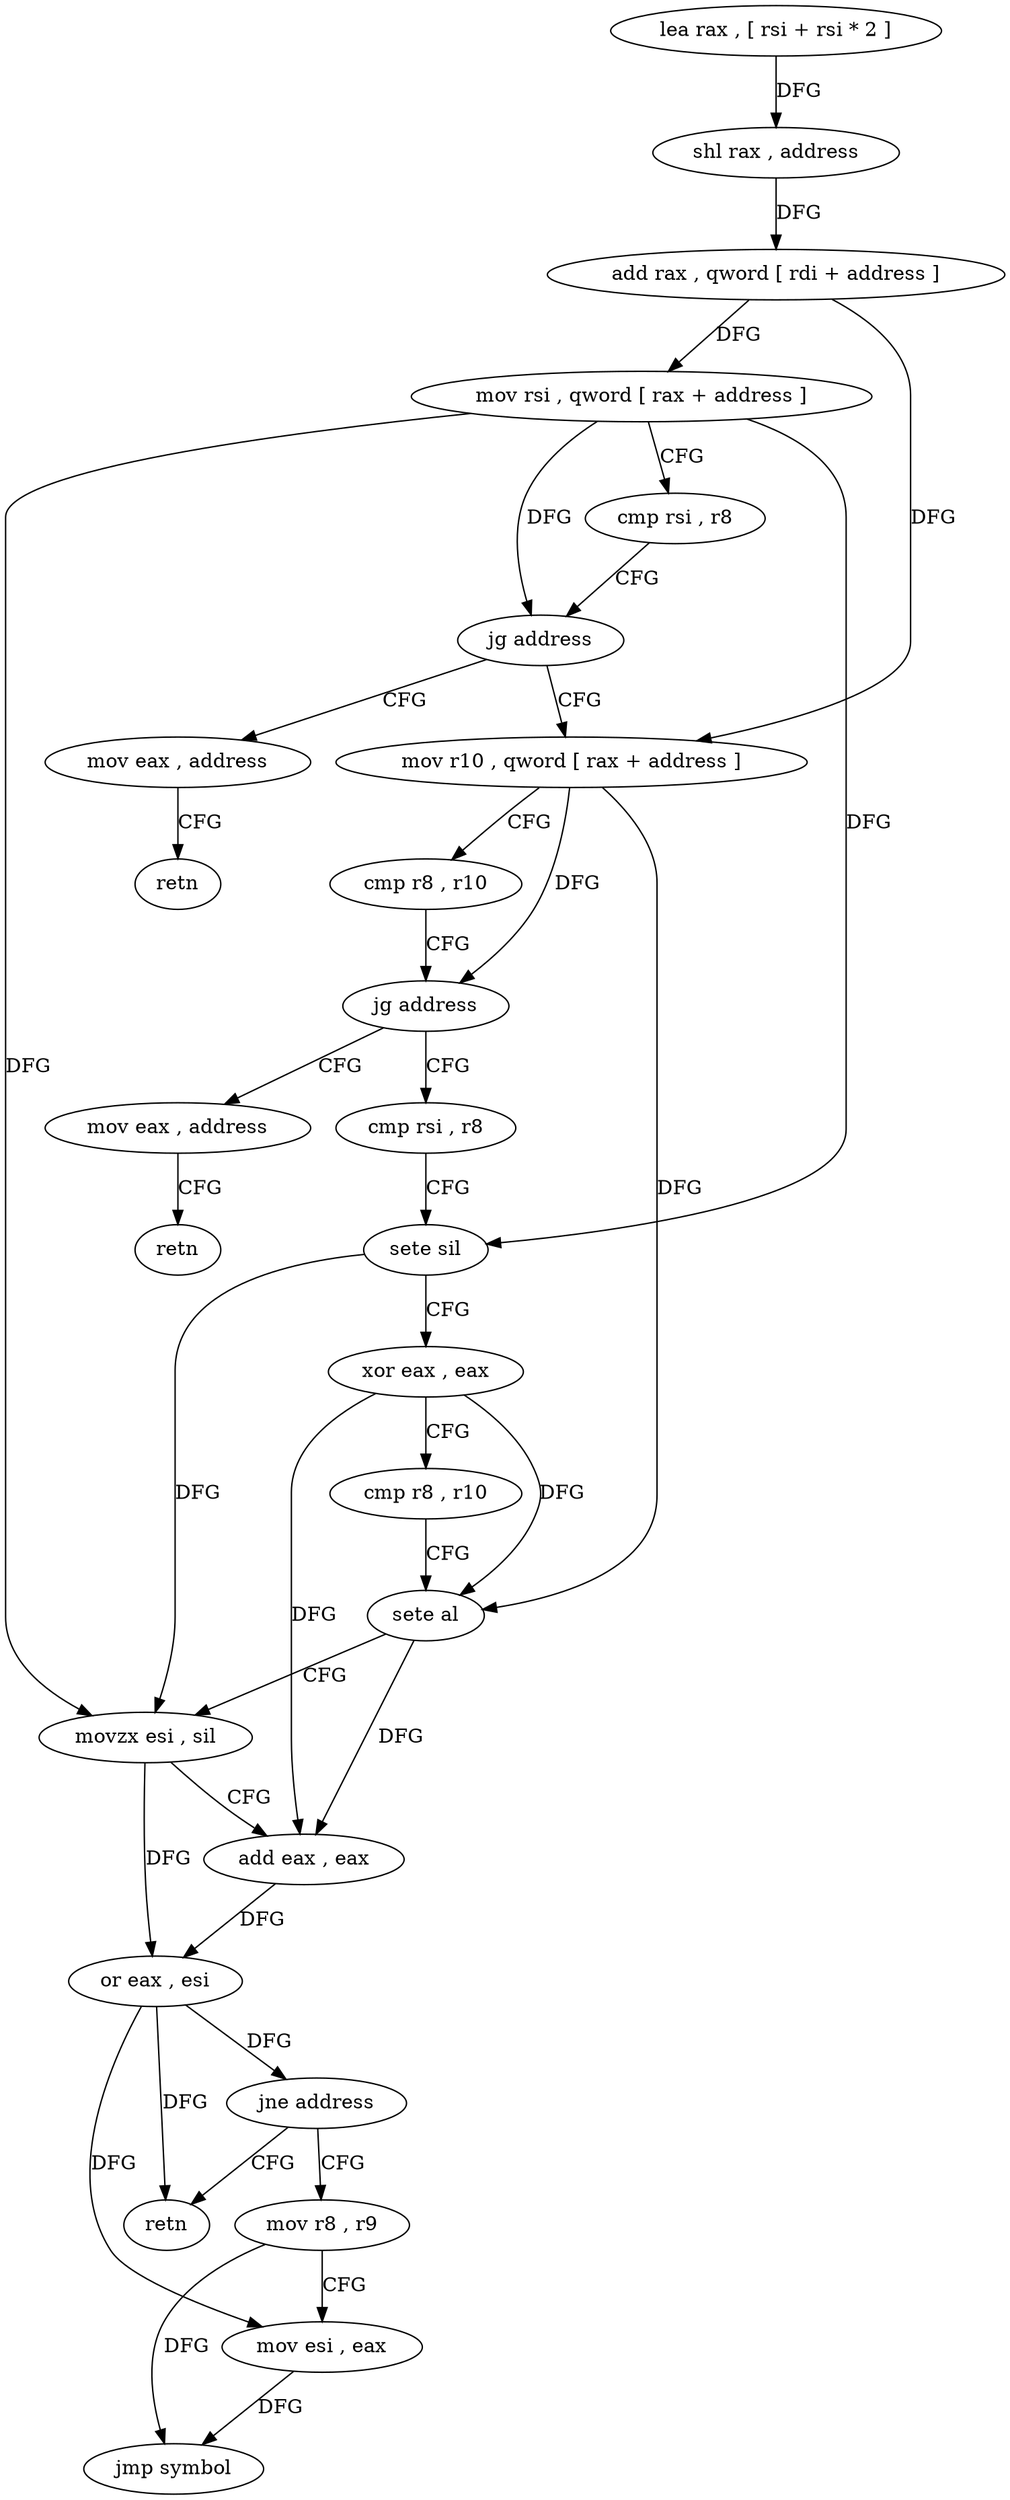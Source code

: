 digraph "func" {
"4322320" [label = "lea rax , [ rsi + rsi * 2 ]" ]
"4322324" [label = "shl rax , address" ]
"4322328" [label = "add rax , qword [ rdi + address ]" ]
"4322335" [label = "mov rsi , qword [ rax + address ]" ]
"4322339" [label = "cmp rsi , r8" ]
"4322342" [label = "jg address" ]
"4322416" [label = "mov eax , address" ]
"4322344" [label = "mov r10 , qword [ rax + address ]" ]
"4322421" [label = "retn" ]
"4322348" [label = "cmp r8 , r10" ]
"4322351" [label = "jg address" ]
"4322400" [label = "mov eax , address" ]
"4322353" [label = "cmp rsi , r8" ]
"4322405" [label = "retn" ]
"4322356" [label = "sete sil" ]
"4322360" [label = "xor eax , eax" ]
"4322362" [label = "cmp r8 , r10" ]
"4322365" [label = "sete al" ]
"4322368" [label = "movzx esi , sil" ]
"4322372" [label = "add eax , eax" ]
"4322374" [label = "or eax , esi" ]
"4322376" [label = "jne address" ]
"4322384" [label = "mov r8 , r9" ]
"4322378" [label = "retn" ]
"4322387" [label = "mov esi , eax" ]
"4322389" [label = "jmp symbol" ]
"4322320" -> "4322324" [ label = "DFG" ]
"4322324" -> "4322328" [ label = "DFG" ]
"4322328" -> "4322335" [ label = "DFG" ]
"4322328" -> "4322344" [ label = "DFG" ]
"4322335" -> "4322339" [ label = "CFG" ]
"4322335" -> "4322342" [ label = "DFG" ]
"4322335" -> "4322356" [ label = "DFG" ]
"4322335" -> "4322368" [ label = "DFG" ]
"4322339" -> "4322342" [ label = "CFG" ]
"4322342" -> "4322416" [ label = "CFG" ]
"4322342" -> "4322344" [ label = "CFG" ]
"4322416" -> "4322421" [ label = "CFG" ]
"4322344" -> "4322348" [ label = "CFG" ]
"4322344" -> "4322351" [ label = "DFG" ]
"4322344" -> "4322365" [ label = "DFG" ]
"4322348" -> "4322351" [ label = "CFG" ]
"4322351" -> "4322400" [ label = "CFG" ]
"4322351" -> "4322353" [ label = "CFG" ]
"4322400" -> "4322405" [ label = "CFG" ]
"4322353" -> "4322356" [ label = "CFG" ]
"4322356" -> "4322360" [ label = "CFG" ]
"4322356" -> "4322368" [ label = "DFG" ]
"4322360" -> "4322362" [ label = "CFG" ]
"4322360" -> "4322365" [ label = "DFG" ]
"4322360" -> "4322372" [ label = "DFG" ]
"4322362" -> "4322365" [ label = "CFG" ]
"4322365" -> "4322368" [ label = "CFG" ]
"4322365" -> "4322372" [ label = "DFG" ]
"4322368" -> "4322372" [ label = "CFG" ]
"4322368" -> "4322374" [ label = "DFG" ]
"4322372" -> "4322374" [ label = "DFG" ]
"4322374" -> "4322376" [ label = "DFG" ]
"4322374" -> "4322387" [ label = "DFG" ]
"4322374" -> "4322378" [ label = "DFG" ]
"4322376" -> "4322384" [ label = "CFG" ]
"4322376" -> "4322378" [ label = "CFG" ]
"4322384" -> "4322387" [ label = "CFG" ]
"4322384" -> "4322389" [ label = "DFG" ]
"4322387" -> "4322389" [ label = "DFG" ]
}
